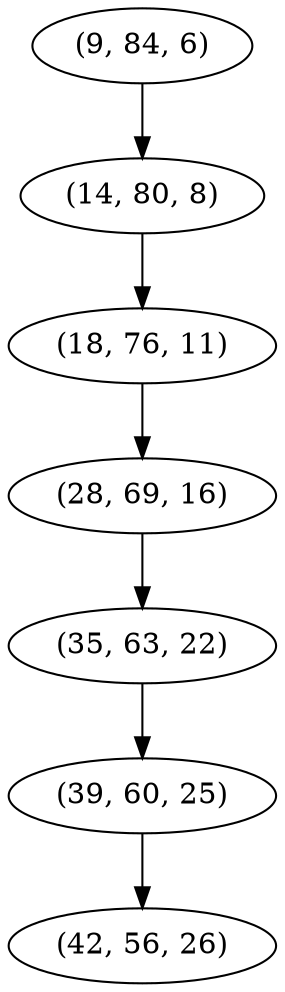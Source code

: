 digraph tree {
    "(9, 84, 6)";
    "(14, 80, 8)";
    "(18, 76, 11)";
    "(28, 69, 16)";
    "(35, 63, 22)";
    "(39, 60, 25)";
    "(42, 56, 26)";
    "(9, 84, 6)" -> "(14, 80, 8)";
    "(14, 80, 8)" -> "(18, 76, 11)";
    "(18, 76, 11)" -> "(28, 69, 16)";
    "(28, 69, 16)" -> "(35, 63, 22)";
    "(35, 63, 22)" -> "(39, 60, 25)";
    "(39, 60, 25)" -> "(42, 56, 26)";
}
